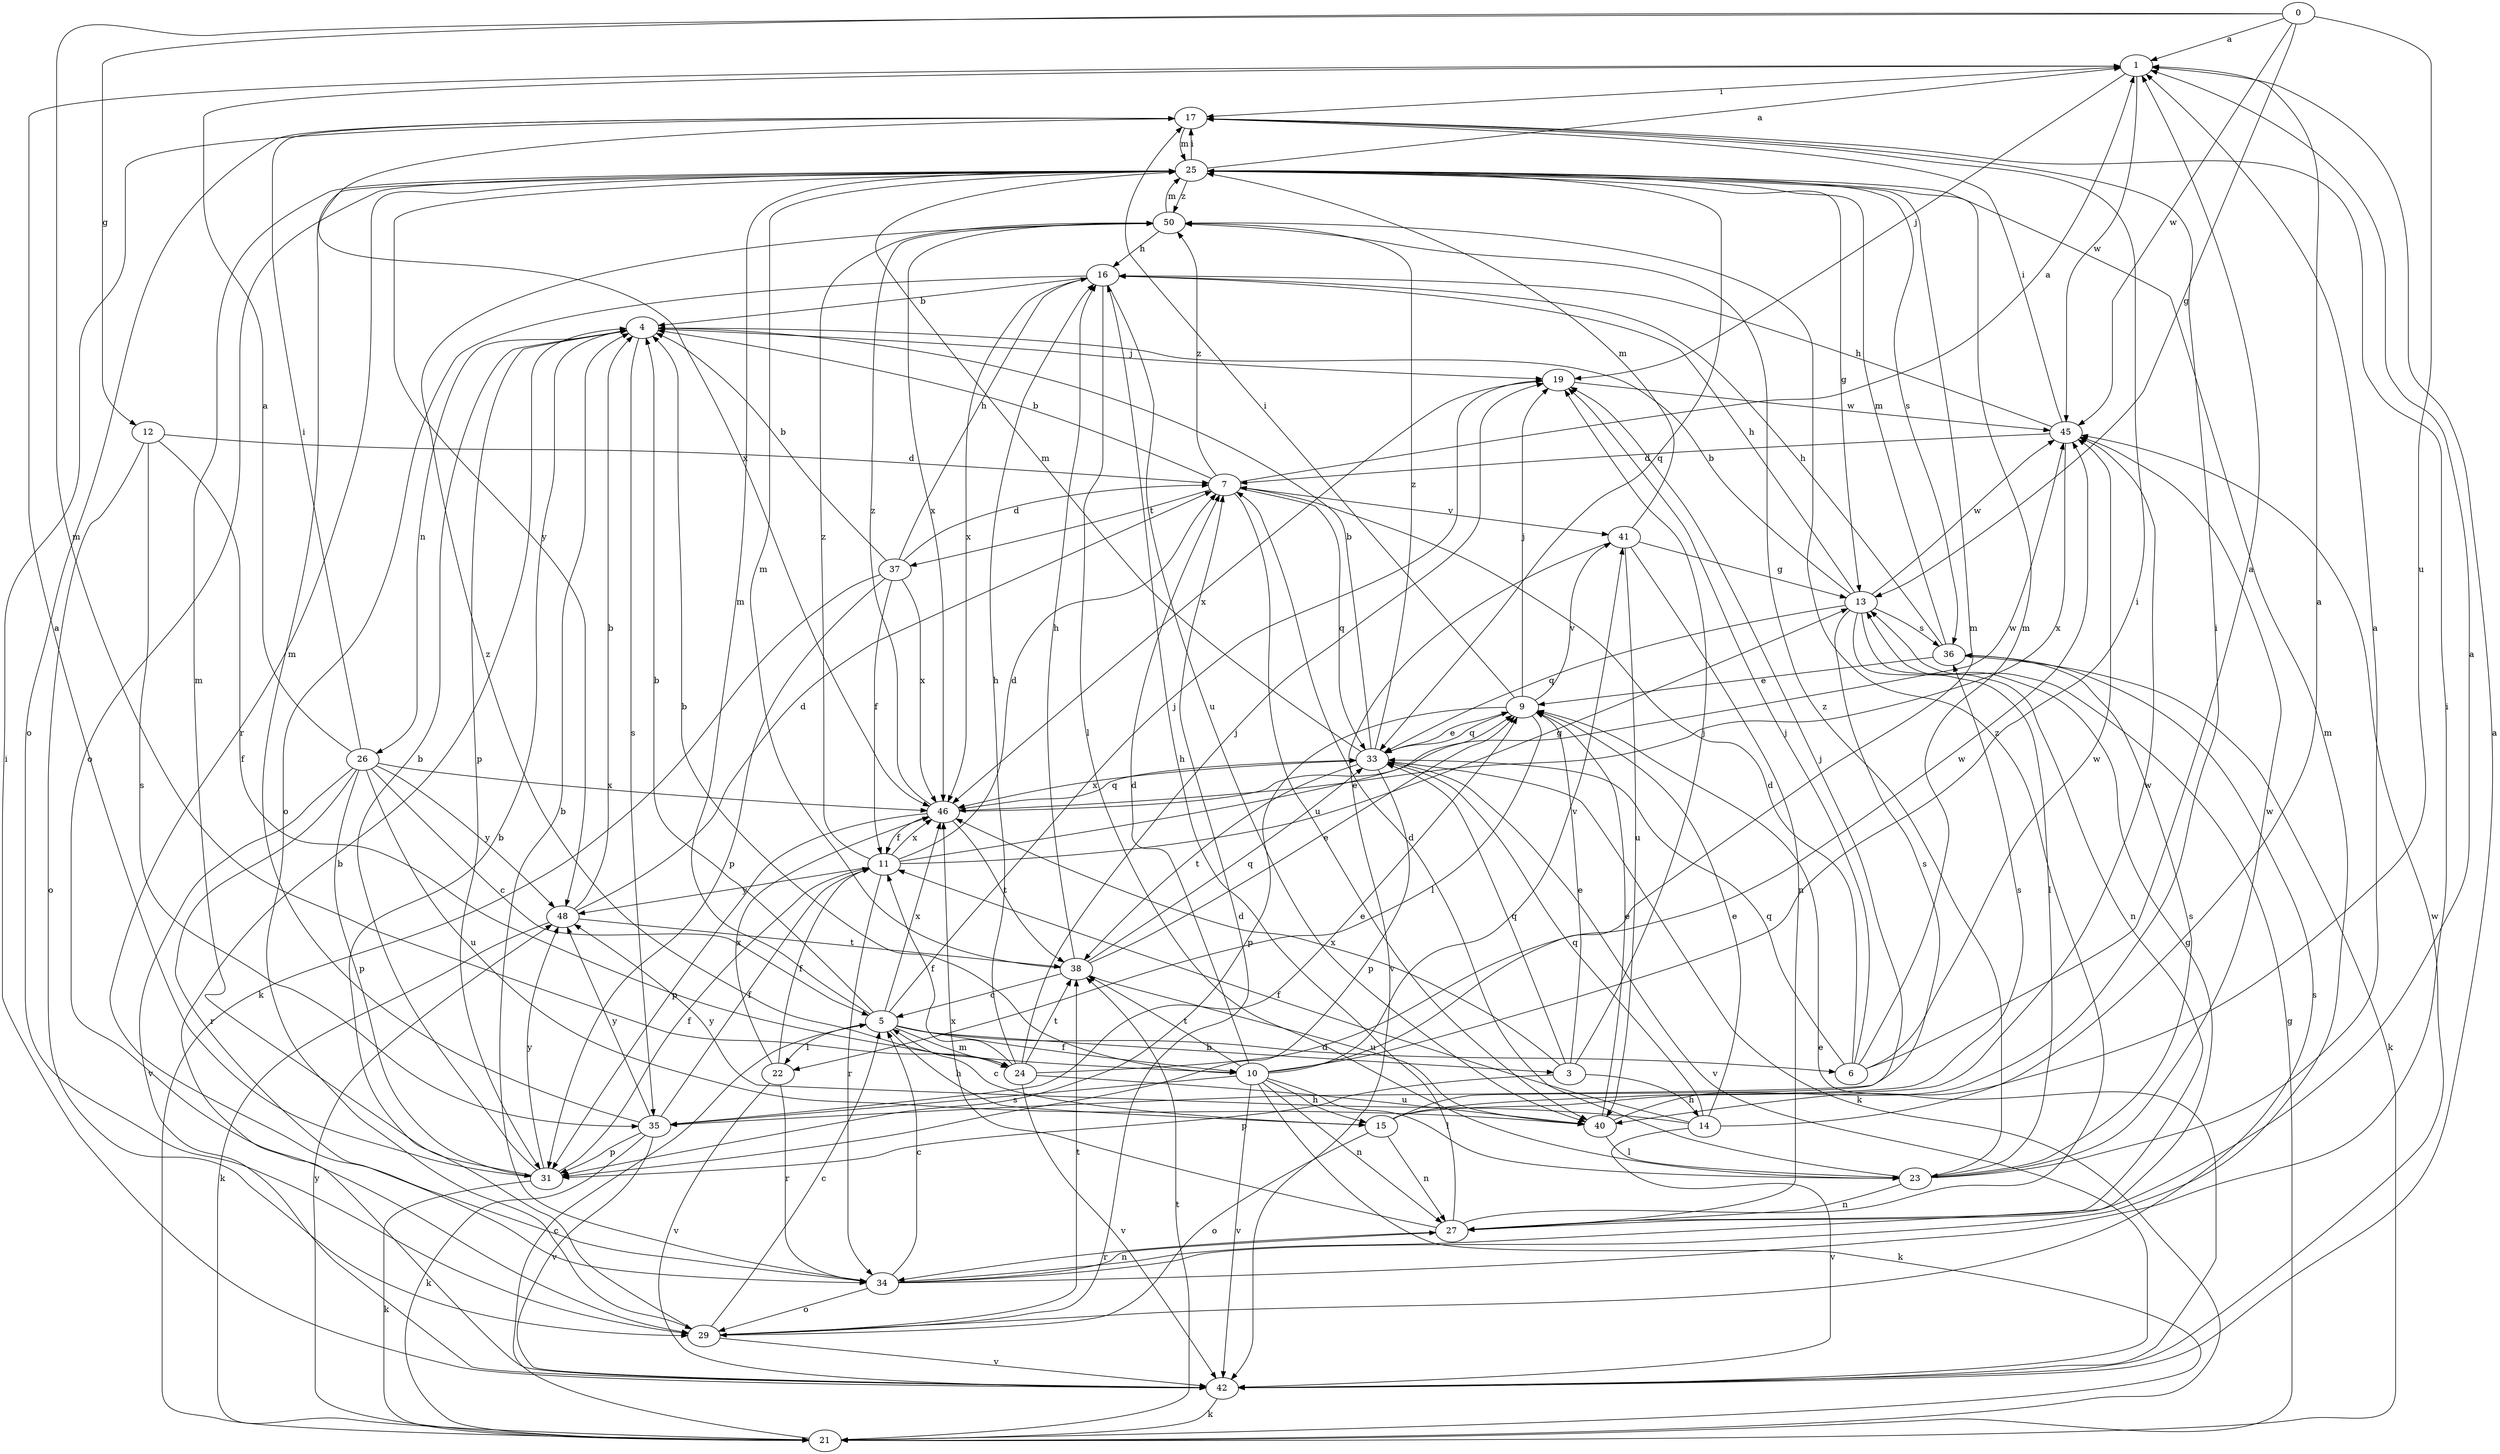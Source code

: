 strict digraph  {
0;
1;
3;
4;
5;
6;
7;
9;
10;
11;
12;
13;
14;
15;
16;
17;
19;
21;
22;
23;
24;
25;
26;
27;
29;
31;
33;
34;
35;
36;
37;
38;
40;
41;
42;
45;
46;
48;
50;
0 -> 1  [label=a];
0 -> 12  [label=g];
0 -> 13  [label=g];
0 -> 24  [label=m];
0 -> 40  [label=u];
0 -> 45  [label=w];
1 -> 17  [label=i];
1 -> 19  [label=j];
1 -> 45  [label=w];
3 -> 9  [label=e];
3 -> 14  [label=h];
3 -> 19  [label=j];
3 -> 31  [label=p];
3 -> 33  [label=q];
3 -> 46  [label=x];
4 -> 19  [label=j];
4 -> 26  [label=n];
4 -> 31  [label=p];
4 -> 35  [label=s];
5 -> 3  [label=b];
5 -> 4  [label=b];
5 -> 6  [label=d];
5 -> 10  [label=f];
5 -> 15  [label=h];
5 -> 19  [label=j];
5 -> 22  [label=l];
5 -> 24  [label=m];
5 -> 25  [label=m];
5 -> 46  [label=x];
6 -> 1  [label=a];
6 -> 7  [label=d];
6 -> 19  [label=j];
6 -> 25  [label=m];
6 -> 33  [label=q];
6 -> 45  [label=w];
7 -> 1  [label=a];
7 -> 4  [label=b];
7 -> 33  [label=q];
7 -> 37  [label=t];
7 -> 40  [label=u];
7 -> 41  [label=v];
7 -> 50  [label=z];
9 -> 17  [label=i];
9 -> 19  [label=j];
9 -> 22  [label=l];
9 -> 31  [label=p];
9 -> 33  [label=q];
9 -> 41  [label=v];
10 -> 4  [label=b];
10 -> 7  [label=d];
10 -> 15  [label=h];
10 -> 17  [label=i];
10 -> 21  [label=k];
10 -> 23  [label=l];
10 -> 25  [label=m];
10 -> 27  [label=n];
10 -> 35  [label=s];
10 -> 38  [label=t];
10 -> 41  [label=v];
10 -> 42  [label=v];
11 -> 7  [label=d];
11 -> 9  [label=e];
11 -> 13  [label=g];
11 -> 34  [label=r];
11 -> 46  [label=x];
11 -> 48  [label=y];
11 -> 50  [label=z];
12 -> 7  [label=d];
12 -> 10  [label=f];
12 -> 29  [label=o];
12 -> 35  [label=s];
13 -> 4  [label=b];
13 -> 16  [label=h];
13 -> 23  [label=l];
13 -> 27  [label=n];
13 -> 33  [label=q];
13 -> 35  [label=s];
13 -> 36  [label=s];
13 -> 45  [label=w];
14 -> 1  [label=a];
14 -> 9  [label=e];
14 -> 11  [label=f];
14 -> 33  [label=q];
14 -> 42  [label=v];
14 -> 48  [label=y];
15 -> 5  [label=c];
15 -> 19  [label=j];
15 -> 27  [label=n];
15 -> 29  [label=o];
15 -> 36  [label=s];
15 -> 45  [label=w];
16 -> 4  [label=b];
16 -> 23  [label=l];
16 -> 29  [label=o];
16 -> 40  [label=u];
16 -> 46  [label=x];
17 -> 25  [label=m];
17 -> 29  [label=o];
17 -> 46  [label=x];
19 -> 45  [label=w];
19 -> 46  [label=x];
21 -> 5  [label=c];
21 -> 13  [label=g];
21 -> 38  [label=t];
21 -> 48  [label=y];
22 -> 11  [label=f];
22 -> 34  [label=r];
22 -> 42  [label=v];
22 -> 46  [label=x];
23 -> 1  [label=a];
23 -> 7  [label=d];
23 -> 27  [label=n];
23 -> 36  [label=s];
23 -> 45  [label=w];
23 -> 50  [label=z];
24 -> 11  [label=f];
24 -> 16  [label=h];
24 -> 19  [label=j];
24 -> 38  [label=t];
24 -> 40  [label=u];
24 -> 42  [label=v];
24 -> 45  [label=w];
24 -> 50  [label=z];
25 -> 1  [label=a];
25 -> 13  [label=g];
25 -> 17  [label=i];
25 -> 29  [label=o];
25 -> 33  [label=q];
25 -> 34  [label=r];
25 -> 36  [label=s];
25 -> 48  [label=y];
25 -> 50  [label=z];
26 -> 1  [label=a];
26 -> 5  [label=c];
26 -> 17  [label=i];
26 -> 31  [label=p];
26 -> 34  [label=r];
26 -> 40  [label=u];
26 -> 42  [label=v];
26 -> 46  [label=x];
26 -> 48  [label=y];
27 -> 1  [label=a];
27 -> 16  [label=h];
27 -> 34  [label=r];
27 -> 46  [label=x];
27 -> 50  [label=z];
29 -> 4  [label=b];
29 -> 5  [label=c];
29 -> 7  [label=d];
29 -> 36  [label=s];
29 -> 38  [label=t];
29 -> 42  [label=v];
31 -> 1  [label=a];
31 -> 4  [label=b];
31 -> 11  [label=f];
31 -> 21  [label=k];
31 -> 25  [label=m];
31 -> 48  [label=y];
33 -> 4  [label=b];
33 -> 9  [label=e];
33 -> 21  [label=k];
33 -> 25  [label=m];
33 -> 31  [label=p];
33 -> 38  [label=t];
33 -> 42  [label=v];
33 -> 46  [label=x];
33 -> 50  [label=z];
34 -> 4  [label=b];
34 -> 5  [label=c];
34 -> 13  [label=g];
34 -> 17  [label=i];
34 -> 25  [label=m];
34 -> 27  [label=n];
34 -> 29  [label=o];
35 -> 9  [label=e];
35 -> 11  [label=f];
35 -> 21  [label=k];
35 -> 25  [label=m];
35 -> 31  [label=p];
35 -> 42  [label=v];
35 -> 48  [label=y];
36 -> 9  [label=e];
36 -> 16  [label=h];
36 -> 21  [label=k];
36 -> 25  [label=m];
37 -> 4  [label=b];
37 -> 7  [label=d];
37 -> 11  [label=f];
37 -> 16  [label=h];
37 -> 21  [label=k];
37 -> 31  [label=p];
37 -> 46  [label=x];
38 -> 5  [label=c];
38 -> 9  [label=e];
38 -> 16  [label=h];
38 -> 25  [label=m];
38 -> 33  [label=q];
38 -> 40  [label=u];
40 -> 9  [label=e];
40 -> 17  [label=i];
40 -> 23  [label=l];
41 -> 13  [label=g];
41 -> 25  [label=m];
41 -> 27  [label=n];
41 -> 40  [label=u];
41 -> 42  [label=v];
42 -> 1  [label=a];
42 -> 4  [label=b];
42 -> 9  [label=e];
42 -> 17  [label=i];
42 -> 21  [label=k];
42 -> 45  [label=w];
45 -> 7  [label=d];
45 -> 16  [label=h];
45 -> 17  [label=i];
45 -> 46  [label=x];
46 -> 11  [label=f];
46 -> 31  [label=p];
46 -> 33  [label=q];
46 -> 38  [label=t];
46 -> 45  [label=w];
46 -> 50  [label=z];
48 -> 4  [label=b];
48 -> 7  [label=d];
48 -> 21  [label=k];
48 -> 38  [label=t];
50 -> 16  [label=h];
50 -> 25  [label=m];
50 -> 46  [label=x];
}
